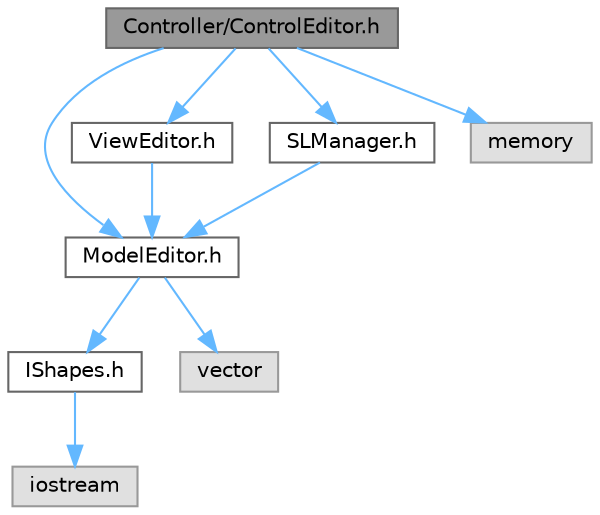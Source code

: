 digraph "Controller/ControlEditor.h"
{
 // LATEX_PDF_SIZE
  bgcolor="transparent";
  edge [fontname=Helvetica,fontsize=10,labelfontname=Helvetica,labelfontsize=10];
  node [fontname=Helvetica,fontsize=10,shape=box,height=0.2,width=0.4];
  Node1 [id="Node000001",label="Controller/ControlEditor.h",height=0.2,width=0.4,color="gray40", fillcolor="grey60", style="filled", fontcolor="black",tooltip="header file ControlEditor.h"];
  Node1 -> Node2 [id="edge1_Node000001_Node000002",color="steelblue1",style="solid",tooltip=" "];
  Node2 [id="Node000002",label="ModelEditor.h",height=0.2,width=0.4,color="grey40", fillcolor="white", style="filled",URL="$_model_editor_8h.html",tooltip="header file ModelEditor.h"];
  Node2 -> Node3 [id="edge2_Node000002_Node000003",color="steelblue1",style="solid",tooltip=" "];
  Node3 [id="Node000003",label="IShapes.h",height=0.2,width=0.4,color="grey40", fillcolor="white", style="filled",URL="$_i_shapes_8h.html",tooltip="header file"];
  Node3 -> Node4 [id="edge3_Node000003_Node000004",color="steelblue1",style="solid",tooltip=" "];
  Node4 [id="Node000004",label="iostream",height=0.2,width=0.4,color="grey60", fillcolor="#E0E0E0", style="filled",tooltip=" "];
  Node2 -> Node5 [id="edge4_Node000002_Node000005",color="steelblue1",style="solid",tooltip=" "];
  Node5 [id="Node000005",label="vector",height=0.2,width=0.4,color="grey60", fillcolor="#E0E0E0", style="filled",tooltip=" "];
  Node1 -> Node6 [id="edge5_Node000001_Node000006",color="steelblue1",style="solid",tooltip=" "];
  Node6 [id="Node000006",label="ViewEditor.h",height=0.2,width=0.4,color="grey40", fillcolor="white", style="filled",URL="$_view_editor_8h.html",tooltip="header file ViewEditor.h"];
  Node6 -> Node2 [id="edge6_Node000006_Node000002",color="steelblue1",style="solid",tooltip=" "];
  Node1 -> Node7 [id="edge7_Node000001_Node000007",color="steelblue1",style="solid",tooltip=" "];
  Node7 [id="Node000007",label="SLManager.h",height=0.2,width=0.4,color="grey40", fillcolor="white", style="filled",URL="$_s_l_manager_8h.html",tooltip="header file SLManager.h"];
  Node7 -> Node2 [id="edge8_Node000007_Node000002",color="steelblue1",style="solid",tooltip=" "];
  Node1 -> Node8 [id="edge9_Node000001_Node000008",color="steelblue1",style="solid",tooltip=" "];
  Node8 [id="Node000008",label="memory",height=0.2,width=0.4,color="grey60", fillcolor="#E0E0E0", style="filled",tooltip=" "];
}
